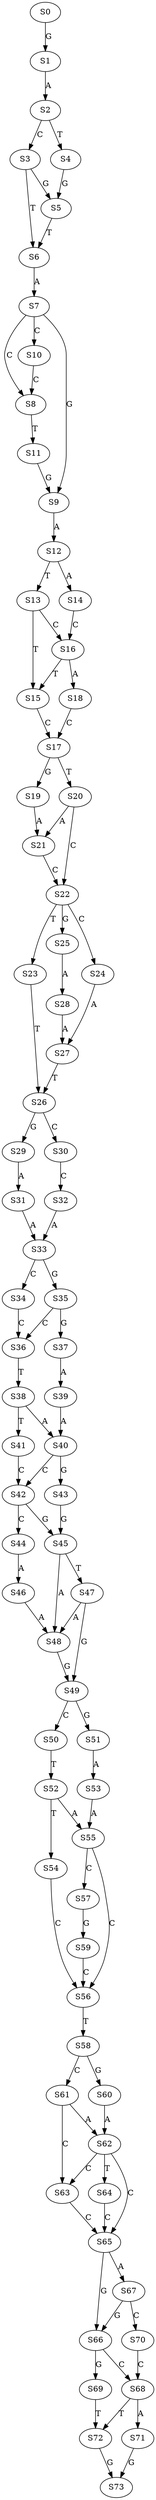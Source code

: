 strict digraph  {
	S0 -> S1 [ label = G ];
	S1 -> S2 [ label = A ];
	S2 -> S3 [ label = C ];
	S2 -> S4 [ label = T ];
	S3 -> S5 [ label = G ];
	S3 -> S6 [ label = T ];
	S4 -> S5 [ label = G ];
	S5 -> S6 [ label = T ];
	S6 -> S7 [ label = A ];
	S7 -> S8 [ label = C ];
	S7 -> S9 [ label = G ];
	S7 -> S10 [ label = C ];
	S8 -> S11 [ label = T ];
	S9 -> S12 [ label = A ];
	S10 -> S8 [ label = C ];
	S11 -> S9 [ label = G ];
	S12 -> S13 [ label = T ];
	S12 -> S14 [ label = A ];
	S13 -> S15 [ label = T ];
	S13 -> S16 [ label = C ];
	S14 -> S16 [ label = C ];
	S15 -> S17 [ label = C ];
	S16 -> S15 [ label = T ];
	S16 -> S18 [ label = A ];
	S17 -> S19 [ label = G ];
	S17 -> S20 [ label = T ];
	S18 -> S17 [ label = C ];
	S19 -> S21 [ label = A ];
	S20 -> S21 [ label = A ];
	S20 -> S22 [ label = C ];
	S21 -> S22 [ label = C ];
	S22 -> S23 [ label = T ];
	S22 -> S24 [ label = C ];
	S22 -> S25 [ label = G ];
	S23 -> S26 [ label = T ];
	S24 -> S27 [ label = A ];
	S25 -> S28 [ label = A ];
	S26 -> S29 [ label = G ];
	S26 -> S30 [ label = C ];
	S27 -> S26 [ label = T ];
	S28 -> S27 [ label = A ];
	S29 -> S31 [ label = A ];
	S30 -> S32 [ label = C ];
	S31 -> S33 [ label = A ];
	S32 -> S33 [ label = A ];
	S33 -> S34 [ label = C ];
	S33 -> S35 [ label = G ];
	S34 -> S36 [ label = C ];
	S35 -> S37 [ label = G ];
	S35 -> S36 [ label = C ];
	S36 -> S38 [ label = T ];
	S37 -> S39 [ label = A ];
	S38 -> S40 [ label = A ];
	S38 -> S41 [ label = T ];
	S39 -> S40 [ label = A ];
	S40 -> S42 [ label = C ];
	S40 -> S43 [ label = G ];
	S41 -> S42 [ label = C ];
	S42 -> S44 [ label = C ];
	S42 -> S45 [ label = G ];
	S43 -> S45 [ label = G ];
	S44 -> S46 [ label = A ];
	S45 -> S47 [ label = T ];
	S45 -> S48 [ label = A ];
	S46 -> S48 [ label = A ];
	S47 -> S48 [ label = A ];
	S47 -> S49 [ label = G ];
	S48 -> S49 [ label = G ];
	S49 -> S50 [ label = C ];
	S49 -> S51 [ label = G ];
	S50 -> S52 [ label = T ];
	S51 -> S53 [ label = A ];
	S52 -> S54 [ label = T ];
	S52 -> S55 [ label = A ];
	S53 -> S55 [ label = A ];
	S54 -> S56 [ label = C ];
	S55 -> S56 [ label = C ];
	S55 -> S57 [ label = C ];
	S56 -> S58 [ label = T ];
	S57 -> S59 [ label = G ];
	S58 -> S60 [ label = G ];
	S58 -> S61 [ label = C ];
	S59 -> S56 [ label = C ];
	S60 -> S62 [ label = A ];
	S61 -> S62 [ label = A ];
	S61 -> S63 [ label = C ];
	S62 -> S64 [ label = T ];
	S62 -> S65 [ label = C ];
	S62 -> S63 [ label = C ];
	S63 -> S65 [ label = C ];
	S64 -> S65 [ label = C ];
	S65 -> S66 [ label = G ];
	S65 -> S67 [ label = A ];
	S66 -> S68 [ label = C ];
	S66 -> S69 [ label = G ];
	S67 -> S70 [ label = C ];
	S67 -> S66 [ label = G ];
	S68 -> S71 [ label = A ];
	S68 -> S72 [ label = T ];
	S69 -> S72 [ label = T ];
	S70 -> S68 [ label = C ];
	S71 -> S73 [ label = G ];
	S72 -> S73 [ label = G ];
}
